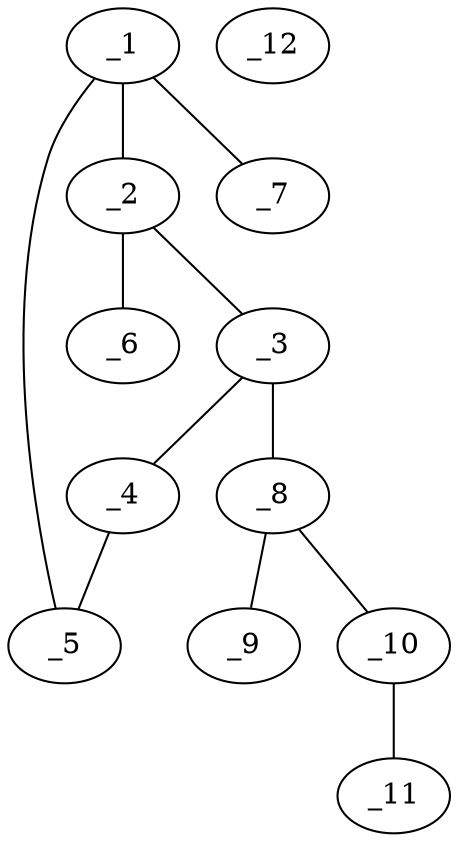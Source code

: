 graph molid658772 {
	_1	 [charge=0,
		chem=1,
		symbol="C  ",
		x="3.2601",
		y="-1.6149"];
	_2	 [charge=0,
		chem=1,
		symbol="C  ",
		x="2.9511",
		y="-0.6639"];
	_1 -- _2	 [valence=1];
	_5	 [charge=0,
		chem=1,
		symbol="C  ",
		x="4.2601",
		y="-1.6149"];
	_1 -- _5	 [valence=1];
	_7	 [charge=0,
		chem=2,
		symbol="O  ",
		x="2.6723",
		y="-2.4239"];
	_1 -- _7	 [valence=1];
	_3	 [charge=0,
		chem=1,
		symbol="C  ",
		x="3.7601",
		y="-0.0761"];
	_2 -- _3	 [valence=1];
	_6	 [charge=0,
		chem=2,
		symbol="O  ",
		x=2,
		y="-0.3548"];
	_2 -- _6	 [valence=1];
	_4	 [charge=0,
		chem=4,
		symbol="N  ",
		x="4.5691",
		y="-0.6639"];
	_3 -- _4	 [valence=1];
	_8	 [charge=0,
		chem=1,
		symbol="C  ",
		x="3.7601",
		y="0.9239"];
	_3 -- _8	 [valence=1];
	_4 -- _5	 [valence=1];
	_9	 [charge=0,
		chem=2,
		symbol="O  ",
		x="2.8941",
		y="1.4239"];
	_8 -- _9	 [valence=1];
	_10	 [charge=0,
		chem=1,
		symbol="C  ",
		x="4.6261",
		y="1.4239"];
	_8 -- _10	 [valence=1];
	_11	 [charge=0,
		chem=2,
		symbol="O  ",
		x="4.6261",
		y="2.4239"];
	_10 -- _11	 [valence=1];
	_12	 [charge=0,
		chem=7,
		symbol="Cl ",
		x="6.6261",
		y=0];
}
